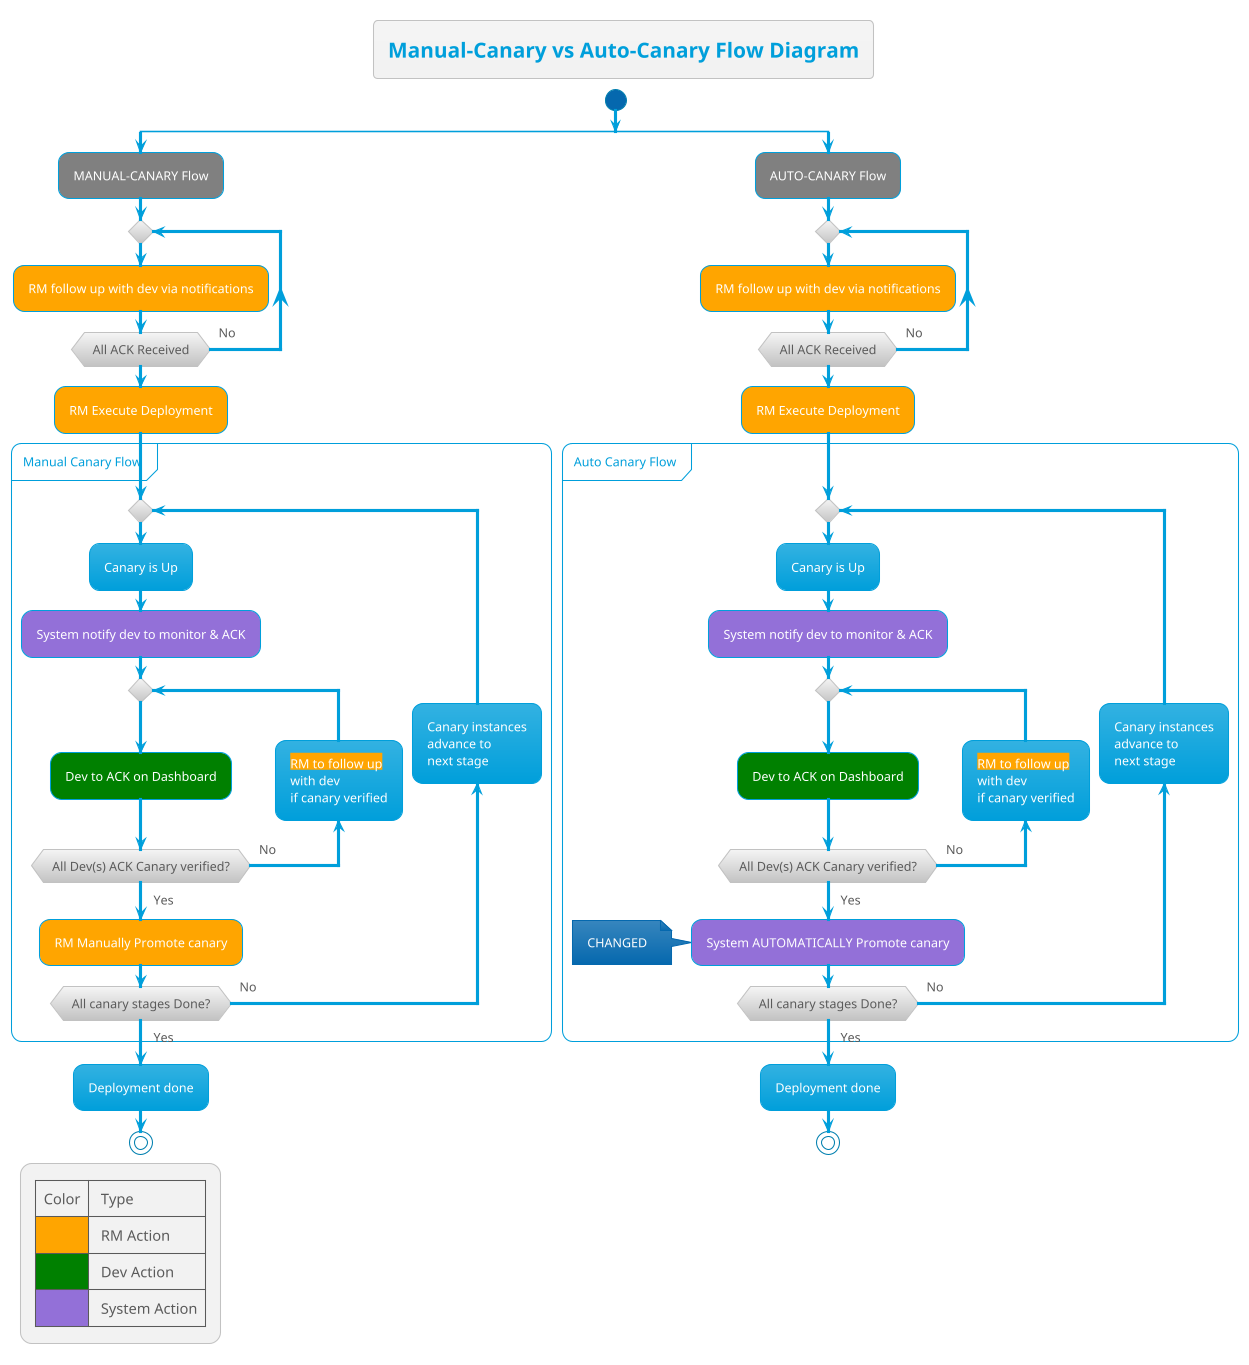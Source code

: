 @startuml
!theme bluegray
skinparam FooterFontColor black


legend bottom left
    |Color| Type |
    |<#Orange>| RM Action |
    |<#Green>| Dev Action |
    |<#MediumPurple>| System Action|
endlegend

title Manual-Canary vs Auto-Canary Flow Diagram

start

split
    #Grey:MANUAL-CANARY Flow;
    repeat
        #Orange:RM follow up with dev via notifications;
    repeat while (All ACK Received) is (No)
    #Orange:RM Execute Deployment;

    partition "Manual Canary Flow" {
    
    repeat
    :Canary is Up;
    #MediumPurple:System notify dev to monitor & ACK;

        repeat
            #Green:Dev to ACK on Dashboard;
            backward :<back:orange>RM to follow up\nwith dev\nif canary verified;
        repeat while (All Dev(s) ACK Canary verified?) is (No) not (Yes)

        #Orange:RM Manually Promote canary;
        backward :Canary instances\nadvance to\nnext stage;
        
    repeat while(All canary stages Done?) is (No) not (Yes)
    }

    :Deployment done;
    stop
split again
    #Grey:AUTO-CANARY Flow;
    
    repeat
        #Orange:RM follow up with dev via notifications;
    repeat while (All ACK Received) is (No)
    #Orange:RM Execute Deployment;

    partition "Auto Canary Flow" {
    
    repeat
    :Canary is Up;
    #MediumPurple:System notify dev to monitor & ACK;

        repeat
            #Green:Dev to ACK on Dashboard;
            backward :<back:orange>RM to follow up\nwith dev\nif canary verified;
        repeat while (All Dev(s) ACK Canary verified?) is (No) not (Yes)

        #MediumPurple:System AUTOMATICALLY Promote canary;
        note left
            CHANGED
        end note
        backward :Canary instances\nadvance to\nnext stage;
        
    repeat while(All canary stages Done?) is (No) not (Yes)
    }

    :Deployment done;
    stop
end split
@enduml